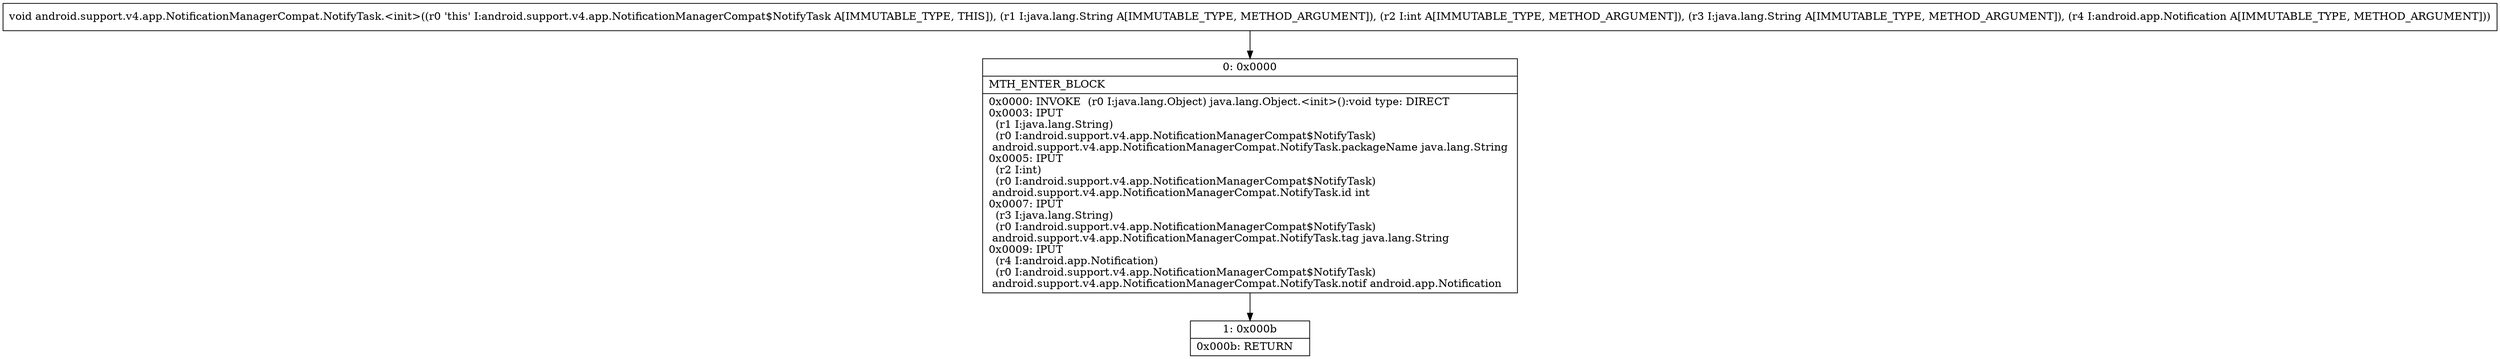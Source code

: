 digraph "CFG forandroid.support.v4.app.NotificationManagerCompat.NotifyTask.\<init\>(Ljava\/lang\/String;ILjava\/lang\/String;Landroid\/app\/Notification;)V" {
Node_0 [shape=record,label="{0\:\ 0x0000|MTH_ENTER_BLOCK\l|0x0000: INVOKE  (r0 I:java.lang.Object) java.lang.Object.\<init\>():void type: DIRECT \l0x0003: IPUT  \l  (r1 I:java.lang.String)\l  (r0 I:android.support.v4.app.NotificationManagerCompat$NotifyTask)\l android.support.v4.app.NotificationManagerCompat.NotifyTask.packageName java.lang.String \l0x0005: IPUT  \l  (r2 I:int)\l  (r0 I:android.support.v4.app.NotificationManagerCompat$NotifyTask)\l android.support.v4.app.NotificationManagerCompat.NotifyTask.id int \l0x0007: IPUT  \l  (r3 I:java.lang.String)\l  (r0 I:android.support.v4.app.NotificationManagerCompat$NotifyTask)\l android.support.v4.app.NotificationManagerCompat.NotifyTask.tag java.lang.String \l0x0009: IPUT  \l  (r4 I:android.app.Notification)\l  (r0 I:android.support.v4.app.NotificationManagerCompat$NotifyTask)\l android.support.v4.app.NotificationManagerCompat.NotifyTask.notif android.app.Notification \l}"];
Node_1 [shape=record,label="{1\:\ 0x000b|0x000b: RETURN   \l}"];
MethodNode[shape=record,label="{void android.support.v4.app.NotificationManagerCompat.NotifyTask.\<init\>((r0 'this' I:android.support.v4.app.NotificationManagerCompat$NotifyTask A[IMMUTABLE_TYPE, THIS]), (r1 I:java.lang.String A[IMMUTABLE_TYPE, METHOD_ARGUMENT]), (r2 I:int A[IMMUTABLE_TYPE, METHOD_ARGUMENT]), (r3 I:java.lang.String A[IMMUTABLE_TYPE, METHOD_ARGUMENT]), (r4 I:android.app.Notification A[IMMUTABLE_TYPE, METHOD_ARGUMENT])) }"];
MethodNode -> Node_0;
Node_0 -> Node_1;
}

